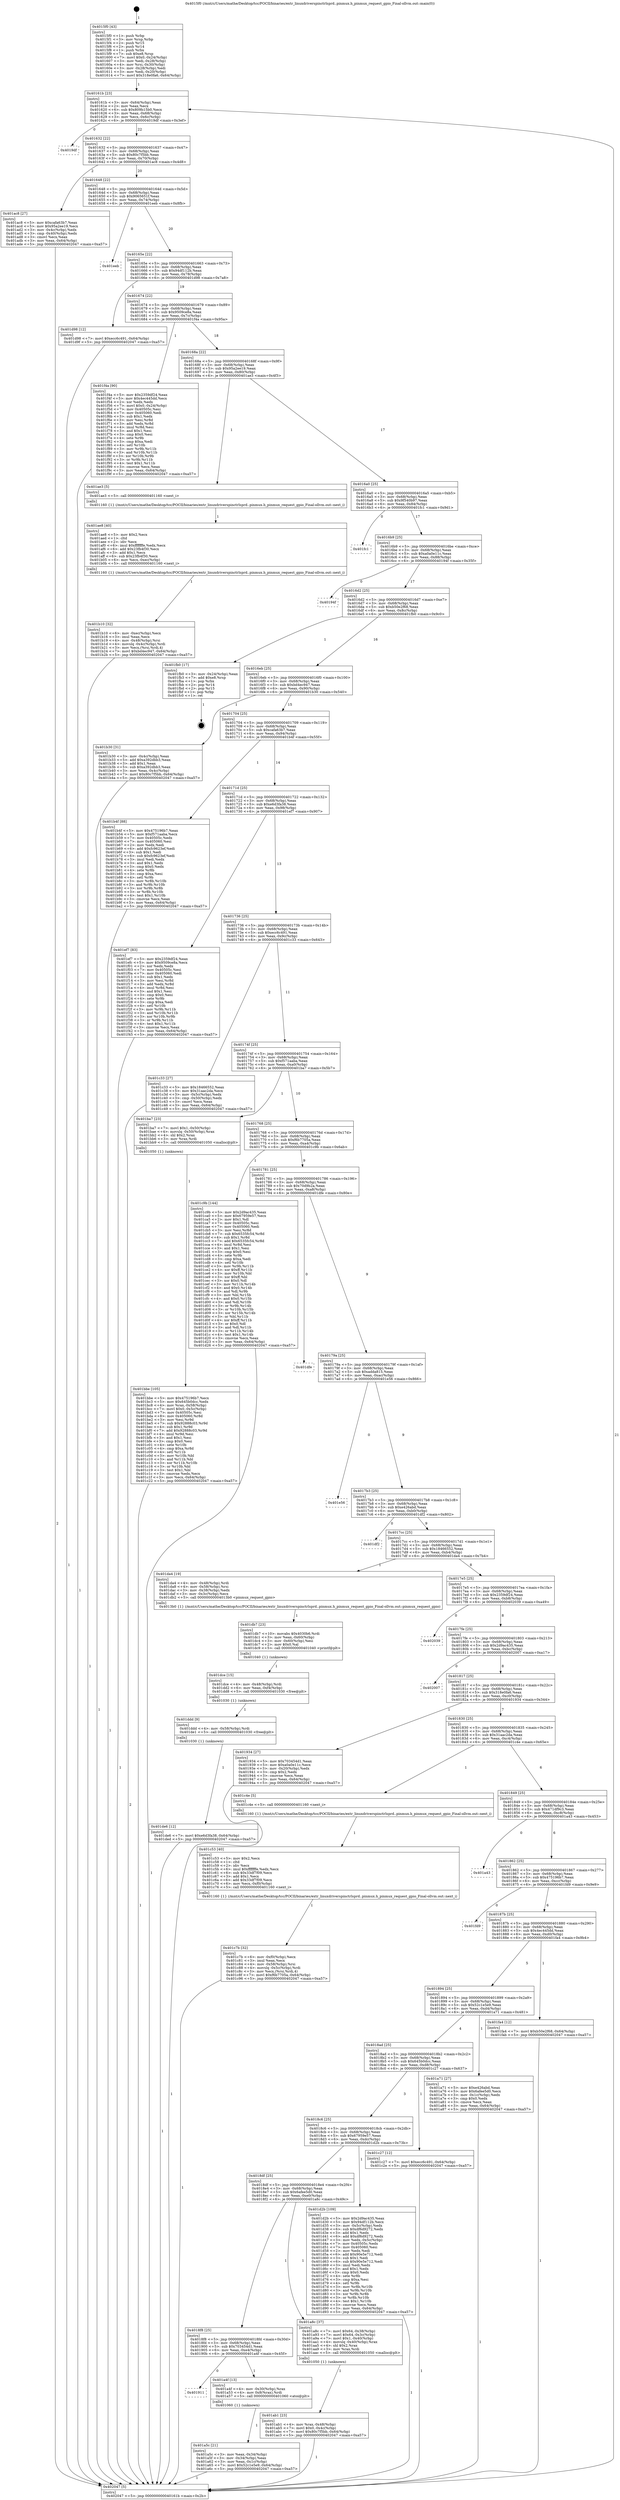 digraph "0x4015f0" {
  label = "0x4015f0 (/mnt/c/Users/mathe/Desktop/tcc/POCII/binaries/extr_linuxdriverspinctrlsprd..pinmux.h_pinmux_request_gpio_Final-ollvm.out::main(0))"
  labelloc = "t"
  node[shape=record]

  Entry [label="",width=0.3,height=0.3,shape=circle,fillcolor=black,style=filled]
  "0x40161b" [label="{
     0x40161b [23]\l
     | [instrs]\l
     &nbsp;&nbsp;0x40161b \<+3\>: mov -0x64(%rbp),%eax\l
     &nbsp;&nbsp;0x40161e \<+2\>: mov %eax,%ecx\l
     &nbsp;&nbsp;0x401620 \<+6\>: sub $0x809b15b0,%ecx\l
     &nbsp;&nbsp;0x401626 \<+3\>: mov %eax,-0x68(%rbp)\l
     &nbsp;&nbsp;0x401629 \<+3\>: mov %ecx,-0x6c(%rbp)\l
     &nbsp;&nbsp;0x40162c \<+6\>: je 00000000004019df \<main+0x3ef\>\l
  }"]
  "0x4019df" [label="{
     0x4019df\l
  }", style=dashed]
  "0x401632" [label="{
     0x401632 [22]\l
     | [instrs]\l
     &nbsp;&nbsp;0x401632 \<+5\>: jmp 0000000000401637 \<main+0x47\>\l
     &nbsp;&nbsp;0x401637 \<+3\>: mov -0x68(%rbp),%eax\l
     &nbsp;&nbsp;0x40163a \<+5\>: sub $0x80c7f5bb,%eax\l
     &nbsp;&nbsp;0x40163f \<+3\>: mov %eax,-0x70(%rbp)\l
     &nbsp;&nbsp;0x401642 \<+6\>: je 0000000000401ac8 \<main+0x4d8\>\l
  }"]
  Exit [label="",width=0.3,height=0.3,shape=circle,fillcolor=black,style=filled,peripheries=2]
  "0x401ac8" [label="{
     0x401ac8 [27]\l
     | [instrs]\l
     &nbsp;&nbsp;0x401ac8 \<+5\>: mov $0xcafa63b7,%eax\l
     &nbsp;&nbsp;0x401acd \<+5\>: mov $0x95a2ee19,%ecx\l
     &nbsp;&nbsp;0x401ad2 \<+3\>: mov -0x4c(%rbp),%edx\l
     &nbsp;&nbsp;0x401ad5 \<+3\>: cmp -0x40(%rbp),%edx\l
     &nbsp;&nbsp;0x401ad8 \<+3\>: cmovl %ecx,%eax\l
     &nbsp;&nbsp;0x401adb \<+3\>: mov %eax,-0x64(%rbp)\l
     &nbsp;&nbsp;0x401ade \<+5\>: jmp 0000000000402047 \<main+0xa57\>\l
  }"]
  "0x401648" [label="{
     0x401648 [22]\l
     | [instrs]\l
     &nbsp;&nbsp;0x401648 \<+5\>: jmp 000000000040164d \<main+0x5d\>\l
     &nbsp;&nbsp;0x40164d \<+3\>: mov -0x68(%rbp),%eax\l
     &nbsp;&nbsp;0x401650 \<+5\>: sub $0x9065651f,%eax\l
     &nbsp;&nbsp;0x401655 \<+3\>: mov %eax,-0x74(%rbp)\l
     &nbsp;&nbsp;0x401658 \<+6\>: je 0000000000401eeb \<main+0x8fb\>\l
  }"]
  "0x401de6" [label="{
     0x401de6 [12]\l
     | [instrs]\l
     &nbsp;&nbsp;0x401de6 \<+7\>: movl $0xe6d3fa38,-0x64(%rbp)\l
     &nbsp;&nbsp;0x401ded \<+5\>: jmp 0000000000402047 \<main+0xa57\>\l
  }"]
  "0x401eeb" [label="{
     0x401eeb\l
  }", style=dashed]
  "0x40165e" [label="{
     0x40165e [22]\l
     | [instrs]\l
     &nbsp;&nbsp;0x40165e \<+5\>: jmp 0000000000401663 \<main+0x73\>\l
     &nbsp;&nbsp;0x401663 \<+3\>: mov -0x68(%rbp),%eax\l
     &nbsp;&nbsp;0x401666 \<+5\>: sub $0x94df112b,%eax\l
     &nbsp;&nbsp;0x40166b \<+3\>: mov %eax,-0x78(%rbp)\l
     &nbsp;&nbsp;0x40166e \<+6\>: je 0000000000401d98 \<main+0x7a8\>\l
  }"]
  "0x401ddd" [label="{
     0x401ddd [9]\l
     | [instrs]\l
     &nbsp;&nbsp;0x401ddd \<+4\>: mov -0x58(%rbp),%rdi\l
     &nbsp;&nbsp;0x401de1 \<+5\>: call 0000000000401030 \<free@plt\>\l
     | [calls]\l
     &nbsp;&nbsp;0x401030 \{1\} (unknown)\l
  }"]
  "0x401d98" [label="{
     0x401d98 [12]\l
     | [instrs]\l
     &nbsp;&nbsp;0x401d98 \<+7\>: movl $0xecc6c491,-0x64(%rbp)\l
     &nbsp;&nbsp;0x401d9f \<+5\>: jmp 0000000000402047 \<main+0xa57\>\l
  }"]
  "0x401674" [label="{
     0x401674 [22]\l
     | [instrs]\l
     &nbsp;&nbsp;0x401674 \<+5\>: jmp 0000000000401679 \<main+0x89\>\l
     &nbsp;&nbsp;0x401679 \<+3\>: mov -0x68(%rbp),%eax\l
     &nbsp;&nbsp;0x40167c \<+5\>: sub $0x9509ce8a,%eax\l
     &nbsp;&nbsp;0x401681 \<+3\>: mov %eax,-0x7c(%rbp)\l
     &nbsp;&nbsp;0x401684 \<+6\>: je 0000000000401f4a \<main+0x95a\>\l
  }"]
  "0x401dce" [label="{
     0x401dce [15]\l
     | [instrs]\l
     &nbsp;&nbsp;0x401dce \<+4\>: mov -0x48(%rbp),%rdi\l
     &nbsp;&nbsp;0x401dd2 \<+6\>: mov %eax,-0xf4(%rbp)\l
     &nbsp;&nbsp;0x401dd8 \<+5\>: call 0000000000401030 \<free@plt\>\l
     | [calls]\l
     &nbsp;&nbsp;0x401030 \{1\} (unknown)\l
  }"]
  "0x401f4a" [label="{
     0x401f4a [90]\l
     | [instrs]\l
     &nbsp;&nbsp;0x401f4a \<+5\>: mov $0x2359df24,%eax\l
     &nbsp;&nbsp;0x401f4f \<+5\>: mov $0x4ec445dd,%ecx\l
     &nbsp;&nbsp;0x401f54 \<+2\>: xor %edx,%edx\l
     &nbsp;&nbsp;0x401f56 \<+7\>: movl $0x0,-0x24(%rbp)\l
     &nbsp;&nbsp;0x401f5d \<+7\>: mov 0x40505c,%esi\l
     &nbsp;&nbsp;0x401f64 \<+7\>: mov 0x405060,%edi\l
     &nbsp;&nbsp;0x401f6b \<+3\>: sub $0x1,%edx\l
     &nbsp;&nbsp;0x401f6e \<+3\>: mov %esi,%r8d\l
     &nbsp;&nbsp;0x401f71 \<+3\>: add %edx,%r8d\l
     &nbsp;&nbsp;0x401f74 \<+4\>: imul %r8d,%esi\l
     &nbsp;&nbsp;0x401f78 \<+3\>: and $0x1,%esi\l
     &nbsp;&nbsp;0x401f7b \<+3\>: cmp $0x0,%esi\l
     &nbsp;&nbsp;0x401f7e \<+4\>: sete %r9b\l
     &nbsp;&nbsp;0x401f82 \<+3\>: cmp $0xa,%edi\l
     &nbsp;&nbsp;0x401f85 \<+4\>: setl %r10b\l
     &nbsp;&nbsp;0x401f89 \<+3\>: mov %r9b,%r11b\l
     &nbsp;&nbsp;0x401f8c \<+3\>: and %r10b,%r11b\l
     &nbsp;&nbsp;0x401f8f \<+3\>: xor %r10b,%r9b\l
     &nbsp;&nbsp;0x401f92 \<+3\>: or %r9b,%r11b\l
     &nbsp;&nbsp;0x401f95 \<+4\>: test $0x1,%r11b\l
     &nbsp;&nbsp;0x401f99 \<+3\>: cmovne %ecx,%eax\l
     &nbsp;&nbsp;0x401f9c \<+3\>: mov %eax,-0x64(%rbp)\l
     &nbsp;&nbsp;0x401f9f \<+5\>: jmp 0000000000402047 \<main+0xa57\>\l
  }"]
  "0x40168a" [label="{
     0x40168a [22]\l
     | [instrs]\l
     &nbsp;&nbsp;0x40168a \<+5\>: jmp 000000000040168f \<main+0x9f\>\l
     &nbsp;&nbsp;0x40168f \<+3\>: mov -0x68(%rbp),%eax\l
     &nbsp;&nbsp;0x401692 \<+5\>: sub $0x95a2ee19,%eax\l
     &nbsp;&nbsp;0x401697 \<+3\>: mov %eax,-0x80(%rbp)\l
     &nbsp;&nbsp;0x40169a \<+6\>: je 0000000000401ae3 \<main+0x4f3\>\l
  }"]
  "0x401db7" [label="{
     0x401db7 [23]\l
     | [instrs]\l
     &nbsp;&nbsp;0x401db7 \<+10\>: movabs $0x4030b6,%rdi\l
     &nbsp;&nbsp;0x401dc1 \<+3\>: mov %eax,-0x60(%rbp)\l
     &nbsp;&nbsp;0x401dc4 \<+3\>: mov -0x60(%rbp),%esi\l
     &nbsp;&nbsp;0x401dc7 \<+2\>: mov $0x0,%al\l
     &nbsp;&nbsp;0x401dc9 \<+5\>: call 0000000000401040 \<printf@plt\>\l
     | [calls]\l
     &nbsp;&nbsp;0x401040 \{1\} (unknown)\l
  }"]
  "0x401ae3" [label="{
     0x401ae3 [5]\l
     | [instrs]\l
     &nbsp;&nbsp;0x401ae3 \<+5\>: call 0000000000401160 \<next_i\>\l
     | [calls]\l
     &nbsp;&nbsp;0x401160 \{1\} (/mnt/c/Users/mathe/Desktop/tcc/POCII/binaries/extr_linuxdriverspinctrlsprd..pinmux.h_pinmux_request_gpio_Final-ollvm.out::next_i)\l
  }"]
  "0x4016a0" [label="{
     0x4016a0 [25]\l
     | [instrs]\l
     &nbsp;&nbsp;0x4016a0 \<+5\>: jmp 00000000004016a5 \<main+0xb5\>\l
     &nbsp;&nbsp;0x4016a5 \<+3\>: mov -0x68(%rbp),%eax\l
     &nbsp;&nbsp;0x4016a8 \<+5\>: sub $0x9f540b97,%eax\l
     &nbsp;&nbsp;0x4016ad \<+6\>: mov %eax,-0x84(%rbp)\l
     &nbsp;&nbsp;0x4016b3 \<+6\>: je 0000000000401fc1 \<main+0x9d1\>\l
  }"]
  "0x401c7b" [label="{
     0x401c7b [32]\l
     | [instrs]\l
     &nbsp;&nbsp;0x401c7b \<+6\>: mov -0xf0(%rbp),%ecx\l
     &nbsp;&nbsp;0x401c81 \<+3\>: imul %eax,%ecx\l
     &nbsp;&nbsp;0x401c84 \<+4\>: mov -0x58(%rbp),%rsi\l
     &nbsp;&nbsp;0x401c88 \<+4\>: movslq -0x5c(%rbp),%rdi\l
     &nbsp;&nbsp;0x401c8c \<+3\>: mov %ecx,(%rsi,%rdi,4)\l
     &nbsp;&nbsp;0x401c8f \<+7\>: movl $0xf6b7705a,-0x64(%rbp)\l
     &nbsp;&nbsp;0x401c96 \<+5\>: jmp 0000000000402047 \<main+0xa57\>\l
  }"]
  "0x401fc1" [label="{
     0x401fc1\l
  }", style=dashed]
  "0x4016b9" [label="{
     0x4016b9 [25]\l
     | [instrs]\l
     &nbsp;&nbsp;0x4016b9 \<+5\>: jmp 00000000004016be \<main+0xce\>\l
     &nbsp;&nbsp;0x4016be \<+3\>: mov -0x68(%rbp),%eax\l
     &nbsp;&nbsp;0x4016c1 \<+5\>: sub $0xa0a0e11c,%eax\l
     &nbsp;&nbsp;0x4016c6 \<+6\>: mov %eax,-0x88(%rbp)\l
     &nbsp;&nbsp;0x4016cc \<+6\>: je 000000000040194f \<main+0x35f\>\l
  }"]
  "0x401c53" [label="{
     0x401c53 [40]\l
     | [instrs]\l
     &nbsp;&nbsp;0x401c53 \<+5\>: mov $0x2,%ecx\l
     &nbsp;&nbsp;0x401c58 \<+1\>: cltd\l
     &nbsp;&nbsp;0x401c59 \<+2\>: idiv %ecx\l
     &nbsp;&nbsp;0x401c5b \<+6\>: imul $0xfffffffe,%edx,%ecx\l
     &nbsp;&nbsp;0x401c61 \<+6\>: sub $0x33df7f09,%ecx\l
     &nbsp;&nbsp;0x401c67 \<+3\>: add $0x1,%ecx\l
     &nbsp;&nbsp;0x401c6a \<+6\>: add $0x33df7f09,%ecx\l
     &nbsp;&nbsp;0x401c70 \<+6\>: mov %ecx,-0xf0(%rbp)\l
     &nbsp;&nbsp;0x401c76 \<+5\>: call 0000000000401160 \<next_i\>\l
     | [calls]\l
     &nbsp;&nbsp;0x401160 \{1\} (/mnt/c/Users/mathe/Desktop/tcc/POCII/binaries/extr_linuxdriverspinctrlsprd..pinmux.h_pinmux_request_gpio_Final-ollvm.out::next_i)\l
  }"]
  "0x40194f" [label="{
     0x40194f\l
  }", style=dashed]
  "0x4016d2" [label="{
     0x4016d2 [25]\l
     | [instrs]\l
     &nbsp;&nbsp;0x4016d2 \<+5\>: jmp 00000000004016d7 \<main+0xe7\>\l
     &nbsp;&nbsp;0x4016d7 \<+3\>: mov -0x68(%rbp),%eax\l
     &nbsp;&nbsp;0x4016da \<+5\>: sub $0xb50e2f68,%eax\l
     &nbsp;&nbsp;0x4016df \<+6\>: mov %eax,-0x8c(%rbp)\l
     &nbsp;&nbsp;0x4016e5 \<+6\>: je 0000000000401fb0 \<main+0x9c0\>\l
  }"]
  "0x401bbe" [label="{
     0x401bbe [105]\l
     | [instrs]\l
     &nbsp;&nbsp;0x401bbe \<+5\>: mov $0x475196b7,%ecx\l
     &nbsp;&nbsp;0x401bc3 \<+5\>: mov $0x645b0dcc,%edx\l
     &nbsp;&nbsp;0x401bc8 \<+4\>: mov %rax,-0x58(%rbp)\l
     &nbsp;&nbsp;0x401bcc \<+7\>: movl $0x0,-0x5c(%rbp)\l
     &nbsp;&nbsp;0x401bd3 \<+7\>: mov 0x40505c,%esi\l
     &nbsp;&nbsp;0x401bda \<+8\>: mov 0x405060,%r8d\l
     &nbsp;&nbsp;0x401be2 \<+3\>: mov %esi,%r9d\l
     &nbsp;&nbsp;0x401be5 \<+7\>: sub $0x92888c03,%r9d\l
     &nbsp;&nbsp;0x401bec \<+4\>: sub $0x1,%r9d\l
     &nbsp;&nbsp;0x401bf0 \<+7\>: add $0x92888c03,%r9d\l
     &nbsp;&nbsp;0x401bf7 \<+4\>: imul %r9d,%esi\l
     &nbsp;&nbsp;0x401bfb \<+3\>: and $0x1,%esi\l
     &nbsp;&nbsp;0x401bfe \<+3\>: cmp $0x0,%esi\l
     &nbsp;&nbsp;0x401c01 \<+4\>: sete %r10b\l
     &nbsp;&nbsp;0x401c05 \<+4\>: cmp $0xa,%r8d\l
     &nbsp;&nbsp;0x401c09 \<+4\>: setl %r11b\l
     &nbsp;&nbsp;0x401c0d \<+3\>: mov %r10b,%bl\l
     &nbsp;&nbsp;0x401c10 \<+3\>: and %r11b,%bl\l
     &nbsp;&nbsp;0x401c13 \<+3\>: xor %r11b,%r10b\l
     &nbsp;&nbsp;0x401c16 \<+3\>: or %r10b,%bl\l
     &nbsp;&nbsp;0x401c19 \<+3\>: test $0x1,%bl\l
     &nbsp;&nbsp;0x401c1c \<+3\>: cmovne %edx,%ecx\l
     &nbsp;&nbsp;0x401c1f \<+3\>: mov %ecx,-0x64(%rbp)\l
     &nbsp;&nbsp;0x401c22 \<+5\>: jmp 0000000000402047 \<main+0xa57\>\l
  }"]
  "0x401fb0" [label="{
     0x401fb0 [17]\l
     | [instrs]\l
     &nbsp;&nbsp;0x401fb0 \<+3\>: mov -0x24(%rbp),%eax\l
     &nbsp;&nbsp;0x401fb3 \<+7\>: add $0xe8,%rsp\l
     &nbsp;&nbsp;0x401fba \<+1\>: pop %rbx\l
     &nbsp;&nbsp;0x401fbb \<+2\>: pop %r14\l
     &nbsp;&nbsp;0x401fbd \<+2\>: pop %r15\l
     &nbsp;&nbsp;0x401fbf \<+1\>: pop %rbp\l
     &nbsp;&nbsp;0x401fc0 \<+1\>: ret\l
  }"]
  "0x4016eb" [label="{
     0x4016eb [25]\l
     | [instrs]\l
     &nbsp;&nbsp;0x4016eb \<+5\>: jmp 00000000004016f0 \<main+0x100\>\l
     &nbsp;&nbsp;0x4016f0 \<+3\>: mov -0x68(%rbp),%eax\l
     &nbsp;&nbsp;0x4016f3 \<+5\>: sub $0xbd4ec947,%eax\l
     &nbsp;&nbsp;0x4016f8 \<+6\>: mov %eax,-0x90(%rbp)\l
     &nbsp;&nbsp;0x4016fe \<+6\>: je 0000000000401b30 \<main+0x540\>\l
  }"]
  "0x401b10" [label="{
     0x401b10 [32]\l
     | [instrs]\l
     &nbsp;&nbsp;0x401b10 \<+6\>: mov -0xec(%rbp),%ecx\l
     &nbsp;&nbsp;0x401b16 \<+3\>: imul %eax,%ecx\l
     &nbsp;&nbsp;0x401b19 \<+4\>: mov -0x48(%rbp),%rsi\l
     &nbsp;&nbsp;0x401b1d \<+4\>: movslq -0x4c(%rbp),%rdi\l
     &nbsp;&nbsp;0x401b21 \<+3\>: mov %ecx,(%rsi,%rdi,4)\l
     &nbsp;&nbsp;0x401b24 \<+7\>: movl $0xbd4ec947,-0x64(%rbp)\l
     &nbsp;&nbsp;0x401b2b \<+5\>: jmp 0000000000402047 \<main+0xa57\>\l
  }"]
  "0x401b30" [label="{
     0x401b30 [31]\l
     | [instrs]\l
     &nbsp;&nbsp;0x401b30 \<+3\>: mov -0x4c(%rbp),%eax\l
     &nbsp;&nbsp;0x401b33 \<+5\>: add $0xa392dbb3,%eax\l
     &nbsp;&nbsp;0x401b38 \<+3\>: add $0x1,%eax\l
     &nbsp;&nbsp;0x401b3b \<+5\>: sub $0xa392dbb3,%eax\l
     &nbsp;&nbsp;0x401b40 \<+3\>: mov %eax,-0x4c(%rbp)\l
     &nbsp;&nbsp;0x401b43 \<+7\>: movl $0x80c7f5bb,-0x64(%rbp)\l
     &nbsp;&nbsp;0x401b4a \<+5\>: jmp 0000000000402047 \<main+0xa57\>\l
  }"]
  "0x401704" [label="{
     0x401704 [25]\l
     | [instrs]\l
     &nbsp;&nbsp;0x401704 \<+5\>: jmp 0000000000401709 \<main+0x119\>\l
     &nbsp;&nbsp;0x401709 \<+3\>: mov -0x68(%rbp),%eax\l
     &nbsp;&nbsp;0x40170c \<+5\>: sub $0xcafa63b7,%eax\l
     &nbsp;&nbsp;0x401711 \<+6\>: mov %eax,-0x94(%rbp)\l
     &nbsp;&nbsp;0x401717 \<+6\>: je 0000000000401b4f \<main+0x55f\>\l
  }"]
  "0x401ae8" [label="{
     0x401ae8 [40]\l
     | [instrs]\l
     &nbsp;&nbsp;0x401ae8 \<+5\>: mov $0x2,%ecx\l
     &nbsp;&nbsp;0x401aed \<+1\>: cltd\l
     &nbsp;&nbsp;0x401aee \<+2\>: idiv %ecx\l
     &nbsp;&nbsp;0x401af0 \<+6\>: imul $0xfffffffe,%edx,%ecx\l
     &nbsp;&nbsp;0x401af6 \<+6\>: add $0x23fb4f30,%ecx\l
     &nbsp;&nbsp;0x401afc \<+3\>: add $0x1,%ecx\l
     &nbsp;&nbsp;0x401aff \<+6\>: sub $0x23fb4f30,%ecx\l
     &nbsp;&nbsp;0x401b05 \<+6\>: mov %ecx,-0xec(%rbp)\l
     &nbsp;&nbsp;0x401b0b \<+5\>: call 0000000000401160 \<next_i\>\l
     | [calls]\l
     &nbsp;&nbsp;0x401160 \{1\} (/mnt/c/Users/mathe/Desktop/tcc/POCII/binaries/extr_linuxdriverspinctrlsprd..pinmux.h_pinmux_request_gpio_Final-ollvm.out::next_i)\l
  }"]
  "0x401b4f" [label="{
     0x401b4f [88]\l
     | [instrs]\l
     &nbsp;&nbsp;0x401b4f \<+5\>: mov $0x475196b7,%eax\l
     &nbsp;&nbsp;0x401b54 \<+5\>: mov $0xf571aaba,%ecx\l
     &nbsp;&nbsp;0x401b59 \<+7\>: mov 0x40505c,%edx\l
     &nbsp;&nbsp;0x401b60 \<+7\>: mov 0x405060,%esi\l
     &nbsp;&nbsp;0x401b67 \<+2\>: mov %edx,%edi\l
     &nbsp;&nbsp;0x401b69 \<+6\>: add $0xfc9623ef,%edi\l
     &nbsp;&nbsp;0x401b6f \<+3\>: sub $0x1,%edi\l
     &nbsp;&nbsp;0x401b72 \<+6\>: sub $0xfc9623ef,%edi\l
     &nbsp;&nbsp;0x401b78 \<+3\>: imul %edi,%edx\l
     &nbsp;&nbsp;0x401b7b \<+3\>: and $0x1,%edx\l
     &nbsp;&nbsp;0x401b7e \<+3\>: cmp $0x0,%edx\l
     &nbsp;&nbsp;0x401b81 \<+4\>: sete %r8b\l
     &nbsp;&nbsp;0x401b85 \<+3\>: cmp $0xa,%esi\l
     &nbsp;&nbsp;0x401b88 \<+4\>: setl %r9b\l
     &nbsp;&nbsp;0x401b8c \<+3\>: mov %r8b,%r10b\l
     &nbsp;&nbsp;0x401b8f \<+3\>: and %r9b,%r10b\l
     &nbsp;&nbsp;0x401b92 \<+3\>: xor %r9b,%r8b\l
     &nbsp;&nbsp;0x401b95 \<+3\>: or %r8b,%r10b\l
     &nbsp;&nbsp;0x401b98 \<+4\>: test $0x1,%r10b\l
     &nbsp;&nbsp;0x401b9c \<+3\>: cmovne %ecx,%eax\l
     &nbsp;&nbsp;0x401b9f \<+3\>: mov %eax,-0x64(%rbp)\l
     &nbsp;&nbsp;0x401ba2 \<+5\>: jmp 0000000000402047 \<main+0xa57\>\l
  }"]
  "0x40171d" [label="{
     0x40171d [25]\l
     | [instrs]\l
     &nbsp;&nbsp;0x40171d \<+5\>: jmp 0000000000401722 \<main+0x132\>\l
     &nbsp;&nbsp;0x401722 \<+3\>: mov -0x68(%rbp),%eax\l
     &nbsp;&nbsp;0x401725 \<+5\>: sub $0xe6d3fa38,%eax\l
     &nbsp;&nbsp;0x40172a \<+6\>: mov %eax,-0x98(%rbp)\l
     &nbsp;&nbsp;0x401730 \<+6\>: je 0000000000401ef7 \<main+0x907\>\l
  }"]
  "0x401ab1" [label="{
     0x401ab1 [23]\l
     | [instrs]\l
     &nbsp;&nbsp;0x401ab1 \<+4\>: mov %rax,-0x48(%rbp)\l
     &nbsp;&nbsp;0x401ab5 \<+7\>: movl $0x0,-0x4c(%rbp)\l
     &nbsp;&nbsp;0x401abc \<+7\>: movl $0x80c7f5bb,-0x64(%rbp)\l
     &nbsp;&nbsp;0x401ac3 \<+5\>: jmp 0000000000402047 \<main+0xa57\>\l
  }"]
  "0x401ef7" [label="{
     0x401ef7 [83]\l
     | [instrs]\l
     &nbsp;&nbsp;0x401ef7 \<+5\>: mov $0x2359df24,%eax\l
     &nbsp;&nbsp;0x401efc \<+5\>: mov $0x9509ce8a,%ecx\l
     &nbsp;&nbsp;0x401f01 \<+2\>: xor %edx,%edx\l
     &nbsp;&nbsp;0x401f03 \<+7\>: mov 0x40505c,%esi\l
     &nbsp;&nbsp;0x401f0a \<+7\>: mov 0x405060,%edi\l
     &nbsp;&nbsp;0x401f11 \<+3\>: sub $0x1,%edx\l
     &nbsp;&nbsp;0x401f14 \<+3\>: mov %esi,%r8d\l
     &nbsp;&nbsp;0x401f17 \<+3\>: add %edx,%r8d\l
     &nbsp;&nbsp;0x401f1a \<+4\>: imul %r8d,%esi\l
     &nbsp;&nbsp;0x401f1e \<+3\>: and $0x1,%esi\l
     &nbsp;&nbsp;0x401f21 \<+3\>: cmp $0x0,%esi\l
     &nbsp;&nbsp;0x401f24 \<+4\>: sete %r9b\l
     &nbsp;&nbsp;0x401f28 \<+3\>: cmp $0xa,%edi\l
     &nbsp;&nbsp;0x401f2b \<+4\>: setl %r10b\l
     &nbsp;&nbsp;0x401f2f \<+3\>: mov %r9b,%r11b\l
     &nbsp;&nbsp;0x401f32 \<+3\>: and %r10b,%r11b\l
     &nbsp;&nbsp;0x401f35 \<+3\>: xor %r10b,%r9b\l
     &nbsp;&nbsp;0x401f38 \<+3\>: or %r9b,%r11b\l
     &nbsp;&nbsp;0x401f3b \<+4\>: test $0x1,%r11b\l
     &nbsp;&nbsp;0x401f3f \<+3\>: cmovne %ecx,%eax\l
     &nbsp;&nbsp;0x401f42 \<+3\>: mov %eax,-0x64(%rbp)\l
     &nbsp;&nbsp;0x401f45 \<+5\>: jmp 0000000000402047 \<main+0xa57\>\l
  }"]
  "0x401736" [label="{
     0x401736 [25]\l
     | [instrs]\l
     &nbsp;&nbsp;0x401736 \<+5\>: jmp 000000000040173b \<main+0x14b\>\l
     &nbsp;&nbsp;0x40173b \<+3\>: mov -0x68(%rbp),%eax\l
     &nbsp;&nbsp;0x40173e \<+5\>: sub $0xecc6c491,%eax\l
     &nbsp;&nbsp;0x401743 \<+6\>: mov %eax,-0x9c(%rbp)\l
     &nbsp;&nbsp;0x401749 \<+6\>: je 0000000000401c33 \<main+0x643\>\l
  }"]
  "0x401a5c" [label="{
     0x401a5c [21]\l
     | [instrs]\l
     &nbsp;&nbsp;0x401a5c \<+3\>: mov %eax,-0x34(%rbp)\l
     &nbsp;&nbsp;0x401a5f \<+3\>: mov -0x34(%rbp),%eax\l
     &nbsp;&nbsp;0x401a62 \<+3\>: mov %eax,-0x1c(%rbp)\l
     &nbsp;&nbsp;0x401a65 \<+7\>: movl $0x52c1e5e9,-0x64(%rbp)\l
     &nbsp;&nbsp;0x401a6c \<+5\>: jmp 0000000000402047 \<main+0xa57\>\l
  }"]
  "0x401c33" [label="{
     0x401c33 [27]\l
     | [instrs]\l
     &nbsp;&nbsp;0x401c33 \<+5\>: mov $0x18466552,%eax\l
     &nbsp;&nbsp;0x401c38 \<+5\>: mov $0x31aac2da,%ecx\l
     &nbsp;&nbsp;0x401c3d \<+3\>: mov -0x5c(%rbp),%edx\l
     &nbsp;&nbsp;0x401c40 \<+3\>: cmp -0x50(%rbp),%edx\l
     &nbsp;&nbsp;0x401c43 \<+3\>: cmovl %ecx,%eax\l
     &nbsp;&nbsp;0x401c46 \<+3\>: mov %eax,-0x64(%rbp)\l
     &nbsp;&nbsp;0x401c49 \<+5\>: jmp 0000000000402047 \<main+0xa57\>\l
  }"]
  "0x40174f" [label="{
     0x40174f [25]\l
     | [instrs]\l
     &nbsp;&nbsp;0x40174f \<+5\>: jmp 0000000000401754 \<main+0x164\>\l
     &nbsp;&nbsp;0x401754 \<+3\>: mov -0x68(%rbp),%eax\l
     &nbsp;&nbsp;0x401757 \<+5\>: sub $0xf571aaba,%eax\l
     &nbsp;&nbsp;0x40175c \<+6\>: mov %eax,-0xa0(%rbp)\l
     &nbsp;&nbsp;0x401762 \<+6\>: je 0000000000401ba7 \<main+0x5b7\>\l
  }"]
  "0x401911" [label="{
     0x401911\l
  }", style=dashed]
  "0x401ba7" [label="{
     0x401ba7 [23]\l
     | [instrs]\l
     &nbsp;&nbsp;0x401ba7 \<+7\>: movl $0x1,-0x50(%rbp)\l
     &nbsp;&nbsp;0x401bae \<+4\>: movslq -0x50(%rbp),%rax\l
     &nbsp;&nbsp;0x401bb2 \<+4\>: shl $0x2,%rax\l
     &nbsp;&nbsp;0x401bb6 \<+3\>: mov %rax,%rdi\l
     &nbsp;&nbsp;0x401bb9 \<+5\>: call 0000000000401050 \<malloc@plt\>\l
     | [calls]\l
     &nbsp;&nbsp;0x401050 \{1\} (unknown)\l
  }"]
  "0x401768" [label="{
     0x401768 [25]\l
     | [instrs]\l
     &nbsp;&nbsp;0x401768 \<+5\>: jmp 000000000040176d \<main+0x17d\>\l
     &nbsp;&nbsp;0x40176d \<+3\>: mov -0x68(%rbp),%eax\l
     &nbsp;&nbsp;0x401770 \<+5\>: sub $0xf6b7705a,%eax\l
     &nbsp;&nbsp;0x401775 \<+6\>: mov %eax,-0xa4(%rbp)\l
     &nbsp;&nbsp;0x40177b \<+6\>: je 0000000000401c9b \<main+0x6ab\>\l
  }"]
  "0x401a4f" [label="{
     0x401a4f [13]\l
     | [instrs]\l
     &nbsp;&nbsp;0x401a4f \<+4\>: mov -0x30(%rbp),%rax\l
     &nbsp;&nbsp;0x401a53 \<+4\>: mov 0x8(%rax),%rdi\l
     &nbsp;&nbsp;0x401a57 \<+5\>: call 0000000000401060 \<atoi@plt\>\l
     | [calls]\l
     &nbsp;&nbsp;0x401060 \{1\} (unknown)\l
  }"]
  "0x401c9b" [label="{
     0x401c9b [144]\l
     | [instrs]\l
     &nbsp;&nbsp;0x401c9b \<+5\>: mov $0x2d9ac435,%eax\l
     &nbsp;&nbsp;0x401ca0 \<+5\>: mov $0x67959e57,%ecx\l
     &nbsp;&nbsp;0x401ca5 \<+2\>: mov $0x1,%dl\l
     &nbsp;&nbsp;0x401ca7 \<+7\>: mov 0x40505c,%esi\l
     &nbsp;&nbsp;0x401cae \<+7\>: mov 0x405060,%edi\l
     &nbsp;&nbsp;0x401cb5 \<+3\>: mov %esi,%r8d\l
     &nbsp;&nbsp;0x401cb8 \<+7\>: sub $0x6535fc54,%r8d\l
     &nbsp;&nbsp;0x401cbf \<+4\>: sub $0x1,%r8d\l
     &nbsp;&nbsp;0x401cc3 \<+7\>: add $0x6535fc54,%r8d\l
     &nbsp;&nbsp;0x401cca \<+4\>: imul %r8d,%esi\l
     &nbsp;&nbsp;0x401cce \<+3\>: and $0x1,%esi\l
     &nbsp;&nbsp;0x401cd1 \<+3\>: cmp $0x0,%esi\l
     &nbsp;&nbsp;0x401cd4 \<+4\>: sete %r9b\l
     &nbsp;&nbsp;0x401cd8 \<+3\>: cmp $0xa,%edi\l
     &nbsp;&nbsp;0x401cdb \<+4\>: setl %r10b\l
     &nbsp;&nbsp;0x401cdf \<+3\>: mov %r9b,%r11b\l
     &nbsp;&nbsp;0x401ce2 \<+4\>: xor $0xff,%r11b\l
     &nbsp;&nbsp;0x401ce6 \<+3\>: mov %r10b,%bl\l
     &nbsp;&nbsp;0x401ce9 \<+3\>: xor $0xff,%bl\l
     &nbsp;&nbsp;0x401cec \<+3\>: xor $0x0,%dl\l
     &nbsp;&nbsp;0x401cef \<+3\>: mov %r11b,%r14b\l
     &nbsp;&nbsp;0x401cf2 \<+4\>: and $0x0,%r14b\l
     &nbsp;&nbsp;0x401cf6 \<+3\>: and %dl,%r9b\l
     &nbsp;&nbsp;0x401cf9 \<+3\>: mov %bl,%r15b\l
     &nbsp;&nbsp;0x401cfc \<+4\>: and $0x0,%r15b\l
     &nbsp;&nbsp;0x401d00 \<+3\>: and %dl,%r10b\l
     &nbsp;&nbsp;0x401d03 \<+3\>: or %r9b,%r14b\l
     &nbsp;&nbsp;0x401d06 \<+3\>: or %r10b,%r15b\l
     &nbsp;&nbsp;0x401d09 \<+3\>: xor %r15b,%r14b\l
     &nbsp;&nbsp;0x401d0c \<+3\>: or %bl,%r11b\l
     &nbsp;&nbsp;0x401d0f \<+4\>: xor $0xff,%r11b\l
     &nbsp;&nbsp;0x401d13 \<+3\>: or $0x0,%dl\l
     &nbsp;&nbsp;0x401d16 \<+3\>: and %dl,%r11b\l
     &nbsp;&nbsp;0x401d19 \<+3\>: or %r11b,%r14b\l
     &nbsp;&nbsp;0x401d1c \<+4\>: test $0x1,%r14b\l
     &nbsp;&nbsp;0x401d20 \<+3\>: cmovne %ecx,%eax\l
     &nbsp;&nbsp;0x401d23 \<+3\>: mov %eax,-0x64(%rbp)\l
     &nbsp;&nbsp;0x401d26 \<+5\>: jmp 0000000000402047 \<main+0xa57\>\l
  }"]
  "0x401781" [label="{
     0x401781 [25]\l
     | [instrs]\l
     &nbsp;&nbsp;0x401781 \<+5\>: jmp 0000000000401786 \<main+0x196\>\l
     &nbsp;&nbsp;0x401786 \<+3\>: mov -0x68(%rbp),%eax\l
     &nbsp;&nbsp;0x401789 \<+5\>: sub $0x70d9b2a,%eax\l
     &nbsp;&nbsp;0x40178e \<+6\>: mov %eax,-0xa8(%rbp)\l
     &nbsp;&nbsp;0x401794 \<+6\>: je 0000000000401dfe \<main+0x80e\>\l
  }"]
  "0x4018f8" [label="{
     0x4018f8 [25]\l
     | [instrs]\l
     &nbsp;&nbsp;0x4018f8 \<+5\>: jmp 00000000004018fd \<main+0x30d\>\l
     &nbsp;&nbsp;0x4018fd \<+3\>: mov -0x68(%rbp),%eax\l
     &nbsp;&nbsp;0x401900 \<+5\>: sub $0x703454d1,%eax\l
     &nbsp;&nbsp;0x401905 \<+6\>: mov %eax,-0xe4(%rbp)\l
     &nbsp;&nbsp;0x40190b \<+6\>: je 0000000000401a4f \<main+0x45f\>\l
  }"]
  "0x401dfe" [label="{
     0x401dfe\l
  }", style=dashed]
  "0x40179a" [label="{
     0x40179a [25]\l
     | [instrs]\l
     &nbsp;&nbsp;0x40179a \<+5\>: jmp 000000000040179f \<main+0x1af\>\l
     &nbsp;&nbsp;0x40179f \<+3\>: mov -0x68(%rbp),%eax\l
     &nbsp;&nbsp;0x4017a2 \<+5\>: sub $0xadda815,%eax\l
     &nbsp;&nbsp;0x4017a7 \<+6\>: mov %eax,-0xac(%rbp)\l
     &nbsp;&nbsp;0x4017ad \<+6\>: je 0000000000401e56 \<main+0x866\>\l
  }"]
  "0x401a8c" [label="{
     0x401a8c [37]\l
     | [instrs]\l
     &nbsp;&nbsp;0x401a8c \<+7\>: movl $0x64,-0x38(%rbp)\l
     &nbsp;&nbsp;0x401a93 \<+7\>: movl $0x64,-0x3c(%rbp)\l
     &nbsp;&nbsp;0x401a9a \<+7\>: movl $0x1,-0x40(%rbp)\l
     &nbsp;&nbsp;0x401aa1 \<+4\>: movslq -0x40(%rbp),%rax\l
     &nbsp;&nbsp;0x401aa5 \<+4\>: shl $0x2,%rax\l
     &nbsp;&nbsp;0x401aa9 \<+3\>: mov %rax,%rdi\l
     &nbsp;&nbsp;0x401aac \<+5\>: call 0000000000401050 \<malloc@plt\>\l
     | [calls]\l
     &nbsp;&nbsp;0x401050 \{1\} (unknown)\l
  }"]
  "0x401e56" [label="{
     0x401e56\l
  }", style=dashed]
  "0x4017b3" [label="{
     0x4017b3 [25]\l
     | [instrs]\l
     &nbsp;&nbsp;0x4017b3 \<+5\>: jmp 00000000004017b8 \<main+0x1c8\>\l
     &nbsp;&nbsp;0x4017b8 \<+3\>: mov -0x68(%rbp),%eax\l
     &nbsp;&nbsp;0x4017bb \<+5\>: sub $0xe426abd,%eax\l
     &nbsp;&nbsp;0x4017c0 \<+6\>: mov %eax,-0xb0(%rbp)\l
     &nbsp;&nbsp;0x4017c6 \<+6\>: je 0000000000401df2 \<main+0x802\>\l
  }"]
  "0x4018df" [label="{
     0x4018df [25]\l
     | [instrs]\l
     &nbsp;&nbsp;0x4018df \<+5\>: jmp 00000000004018e4 \<main+0x2f4\>\l
     &nbsp;&nbsp;0x4018e4 \<+3\>: mov -0x68(%rbp),%eax\l
     &nbsp;&nbsp;0x4018e7 \<+5\>: sub $0x6afee5d0,%eax\l
     &nbsp;&nbsp;0x4018ec \<+6\>: mov %eax,-0xe0(%rbp)\l
     &nbsp;&nbsp;0x4018f2 \<+6\>: je 0000000000401a8c \<main+0x49c\>\l
  }"]
  "0x401df2" [label="{
     0x401df2\l
  }", style=dashed]
  "0x4017cc" [label="{
     0x4017cc [25]\l
     | [instrs]\l
     &nbsp;&nbsp;0x4017cc \<+5\>: jmp 00000000004017d1 \<main+0x1e1\>\l
     &nbsp;&nbsp;0x4017d1 \<+3\>: mov -0x68(%rbp),%eax\l
     &nbsp;&nbsp;0x4017d4 \<+5\>: sub $0x18466552,%eax\l
     &nbsp;&nbsp;0x4017d9 \<+6\>: mov %eax,-0xb4(%rbp)\l
     &nbsp;&nbsp;0x4017df \<+6\>: je 0000000000401da4 \<main+0x7b4\>\l
  }"]
  "0x401d2b" [label="{
     0x401d2b [109]\l
     | [instrs]\l
     &nbsp;&nbsp;0x401d2b \<+5\>: mov $0x2d9ac435,%eax\l
     &nbsp;&nbsp;0x401d30 \<+5\>: mov $0x94df112b,%ecx\l
     &nbsp;&nbsp;0x401d35 \<+3\>: mov -0x5c(%rbp),%edx\l
     &nbsp;&nbsp;0x401d38 \<+6\>: sub $0xdf6d9272,%edx\l
     &nbsp;&nbsp;0x401d3e \<+3\>: add $0x1,%edx\l
     &nbsp;&nbsp;0x401d41 \<+6\>: add $0xdf6d9272,%edx\l
     &nbsp;&nbsp;0x401d47 \<+3\>: mov %edx,-0x5c(%rbp)\l
     &nbsp;&nbsp;0x401d4a \<+7\>: mov 0x40505c,%edx\l
     &nbsp;&nbsp;0x401d51 \<+7\>: mov 0x405060,%esi\l
     &nbsp;&nbsp;0x401d58 \<+2\>: mov %edx,%edi\l
     &nbsp;&nbsp;0x401d5a \<+6\>: add $0x90e5e712,%edi\l
     &nbsp;&nbsp;0x401d60 \<+3\>: sub $0x1,%edi\l
     &nbsp;&nbsp;0x401d63 \<+6\>: sub $0x90e5e712,%edi\l
     &nbsp;&nbsp;0x401d69 \<+3\>: imul %edi,%edx\l
     &nbsp;&nbsp;0x401d6c \<+3\>: and $0x1,%edx\l
     &nbsp;&nbsp;0x401d6f \<+3\>: cmp $0x0,%edx\l
     &nbsp;&nbsp;0x401d72 \<+4\>: sete %r8b\l
     &nbsp;&nbsp;0x401d76 \<+3\>: cmp $0xa,%esi\l
     &nbsp;&nbsp;0x401d79 \<+4\>: setl %r9b\l
     &nbsp;&nbsp;0x401d7d \<+3\>: mov %r8b,%r10b\l
     &nbsp;&nbsp;0x401d80 \<+3\>: and %r9b,%r10b\l
     &nbsp;&nbsp;0x401d83 \<+3\>: xor %r9b,%r8b\l
     &nbsp;&nbsp;0x401d86 \<+3\>: or %r8b,%r10b\l
     &nbsp;&nbsp;0x401d89 \<+4\>: test $0x1,%r10b\l
     &nbsp;&nbsp;0x401d8d \<+3\>: cmovne %ecx,%eax\l
     &nbsp;&nbsp;0x401d90 \<+3\>: mov %eax,-0x64(%rbp)\l
     &nbsp;&nbsp;0x401d93 \<+5\>: jmp 0000000000402047 \<main+0xa57\>\l
  }"]
  "0x401da4" [label="{
     0x401da4 [19]\l
     | [instrs]\l
     &nbsp;&nbsp;0x401da4 \<+4\>: mov -0x48(%rbp),%rdi\l
     &nbsp;&nbsp;0x401da8 \<+4\>: mov -0x58(%rbp),%rsi\l
     &nbsp;&nbsp;0x401dac \<+3\>: mov -0x38(%rbp),%edx\l
     &nbsp;&nbsp;0x401daf \<+3\>: mov -0x3c(%rbp),%ecx\l
     &nbsp;&nbsp;0x401db2 \<+5\>: call 00000000004013b0 \<pinmux_request_gpio\>\l
     | [calls]\l
     &nbsp;&nbsp;0x4013b0 \{1\} (/mnt/c/Users/mathe/Desktop/tcc/POCII/binaries/extr_linuxdriverspinctrlsprd..pinmux.h_pinmux_request_gpio_Final-ollvm.out::pinmux_request_gpio)\l
  }"]
  "0x4017e5" [label="{
     0x4017e5 [25]\l
     | [instrs]\l
     &nbsp;&nbsp;0x4017e5 \<+5\>: jmp 00000000004017ea \<main+0x1fa\>\l
     &nbsp;&nbsp;0x4017ea \<+3\>: mov -0x68(%rbp),%eax\l
     &nbsp;&nbsp;0x4017ed \<+5\>: sub $0x2359df24,%eax\l
     &nbsp;&nbsp;0x4017f2 \<+6\>: mov %eax,-0xb8(%rbp)\l
     &nbsp;&nbsp;0x4017f8 \<+6\>: je 0000000000402039 \<main+0xa49\>\l
  }"]
  "0x4018c6" [label="{
     0x4018c6 [25]\l
     | [instrs]\l
     &nbsp;&nbsp;0x4018c6 \<+5\>: jmp 00000000004018cb \<main+0x2db\>\l
     &nbsp;&nbsp;0x4018cb \<+3\>: mov -0x68(%rbp),%eax\l
     &nbsp;&nbsp;0x4018ce \<+5\>: sub $0x67959e57,%eax\l
     &nbsp;&nbsp;0x4018d3 \<+6\>: mov %eax,-0xdc(%rbp)\l
     &nbsp;&nbsp;0x4018d9 \<+6\>: je 0000000000401d2b \<main+0x73b\>\l
  }"]
  "0x402039" [label="{
     0x402039\l
  }", style=dashed]
  "0x4017fe" [label="{
     0x4017fe [25]\l
     | [instrs]\l
     &nbsp;&nbsp;0x4017fe \<+5\>: jmp 0000000000401803 \<main+0x213\>\l
     &nbsp;&nbsp;0x401803 \<+3\>: mov -0x68(%rbp),%eax\l
     &nbsp;&nbsp;0x401806 \<+5\>: sub $0x2d9ac435,%eax\l
     &nbsp;&nbsp;0x40180b \<+6\>: mov %eax,-0xbc(%rbp)\l
     &nbsp;&nbsp;0x401811 \<+6\>: je 0000000000402007 \<main+0xa17\>\l
  }"]
  "0x401c27" [label="{
     0x401c27 [12]\l
     | [instrs]\l
     &nbsp;&nbsp;0x401c27 \<+7\>: movl $0xecc6c491,-0x64(%rbp)\l
     &nbsp;&nbsp;0x401c2e \<+5\>: jmp 0000000000402047 \<main+0xa57\>\l
  }"]
  "0x402007" [label="{
     0x402007\l
  }", style=dashed]
  "0x401817" [label="{
     0x401817 [25]\l
     | [instrs]\l
     &nbsp;&nbsp;0x401817 \<+5\>: jmp 000000000040181c \<main+0x22c\>\l
     &nbsp;&nbsp;0x40181c \<+3\>: mov -0x68(%rbp),%eax\l
     &nbsp;&nbsp;0x40181f \<+5\>: sub $0x318e0fa6,%eax\l
     &nbsp;&nbsp;0x401824 \<+6\>: mov %eax,-0xc0(%rbp)\l
     &nbsp;&nbsp;0x40182a \<+6\>: je 0000000000401934 \<main+0x344\>\l
  }"]
  "0x4018ad" [label="{
     0x4018ad [25]\l
     | [instrs]\l
     &nbsp;&nbsp;0x4018ad \<+5\>: jmp 00000000004018b2 \<main+0x2c2\>\l
     &nbsp;&nbsp;0x4018b2 \<+3\>: mov -0x68(%rbp),%eax\l
     &nbsp;&nbsp;0x4018b5 \<+5\>: sub $0x645b0dcc,%eax\l
     &nbsp;&nbsp;0x4018ba \<+6\>: mov %eax,-0xd8(%rbp)\l
     &nbsp;&nbsp;0x4018c0 \<+6\>: je 0000000000401c27 \<main+0x637\>\l
  }"]
  "0x401934" [label="{
     0x401934 [27]\l
     | [instrs]\l
     &nbsp;&nbsp;0x401934 \<+5\>: mov $0x703454d1,%eax\l
     &nbsp;&nbsp;0x401939 \<+5\>: mov $0xa0a0e11c,%ecx\l
     &nbsp;&nbsp;0x40193e \<+3\>: mov -0x20(%rbp),%edx\l
     &nbsp;&nbsp;0x401941 \<+3\>: cmp $0x2,%edx\l
     &nbsp;&nbsp;0x401944 \<+3\>: cmovne %ecx,%eax\l
     &nbsp;&nbsp;0x401947 \<+3\>: mov %eax,-0x64(%rbp)\l
     &nbsp;&nbsp;0x40194a \<+5\>: jmp 0000000000402047 \<main+0xa57\>\l
  }"]
  "0x401830" [label="{
     0x401830 [25]\l
     | [instrs]\l
     &nbsp;&nbsp;0x401830 \<+5\>: jmp 0000000000401835 \<main+0x245\>\l
     &nbsp;&nbsp;0x401835 \<+3\>: mov -0x68(%rbp),%eax\l
     &nbsp;&nbsp;0x401838 \<+5\>: sub $0x31aac2da,%eax\l
     &nbsp;&nbsp;0x40183d \<+6\>: mov %eax,-0xc4(%rbp)\l
     &nbsp;&nbsp;0x401843 \<+6\>: je 0000000000401c4e \<main+0x65e\>\l
  }"]
  "0x402047" [label="{
     0x402047 [5]\l
     | [instrs]\l
     &nbsp;&nbsp;0x402047 \<+5\>: jmp 000000000040161b \<main+0x2b\>\l
  }"]
  "0x4015f0" [label="{
     0x4015f0 [43]\l
     | [instrs]\l
     &nbsp;&nbsp;0x4015f0 \<+1\>: push %rbp\l
     &nbsp;&nbsp;0x4015f1 \<+3\>: mov %rsp,%rbp\l
     &nbsp;&nbsp;0x4015f4 \<+2\>: push %r15\l
     &nbsp;&nbsp;0x4015f6 \<+2\>: push %r14\l
     &nbsp;&nbsp;0x4015f8 \<+1\>: push %rbx\l
     &nbsp;&nbsp;0x4015f9 \<+7\>: sub $0xe8,%rsp\l
     &nbsp;&nbsp;0x401600 \<+7\>: movl $0x0,-0x24(%rbp)\l
     &nbsp;&nbsp;0x401607 \<+3\>: mov %edi,-0x28(%rbp)\l
     &nbsp;&nbsp;0x40160a \<+4\>: mov %rsi,-0x30(%rbp)\l
     &nbsp;&nbsp;0x40160e \<+3\>: mov -0x28(%rbp),%edi\l
     &nbsp;&nbsp;0x401611 \<+3\>: mov %edi,-0x20(%rbp)\l
     &nbsp;&nbsp;0x401614 \<+7\>: movl $0x318e0fa6,-0x64(%rbp)\l
  }"]
  "0x401a71" [label="{
     0x401a71 [27]\l
     | [instrs]\l
     &nbsp;&nbsp;0x401a71 \<+5\>: mov $0xe426abd,%eax\l
     &nbsp;&nbsp;0x401a76 \<+5\>: mov $0x6afee5d0,%ecx\l
     &nbsp;&nbsp;0x401a7b \<+3\>: mov -0x1c(%rbp),%edx\l
     &nbsp;&nbsp;0x401a7e \<+3\>: cmp $0x0,%edx\l
     &nbsp;&nbsp;0x401a81 \<+3\>: cmove %ecx,%eax\l
     &nbsp;&nbsp;0x401a84 \<+3\>: mov %eax,-0x64(%rbp)\l
     &nbsp;&nbsp;0x401a87 \<+5\>: jmp 0000000000402047 \<main+0xa57\>\l
  }"]
  "0x401c4e" [label="{
     0x401c4e [5]\l
     | [instrs]\l
     &nbsp;&nbsp;0x401c4e \<+5\>: call 0000000000401160 \<next_i\>\l
     | [calls]\l
     &nbsp;&nbsp;0x401160 \{1\} (/mnt/c/Users/mathe/Desktop/tcc/POCII/binaries/extr_linuxdriverspinctrlsprd..pinmux.h_pinmux_request_gpio_Final-ollvm.out::next_i)\l
  }"]
  "0x401849" [label="{
     0x401849 [25]\l
     | [instrs]\l
     &nbsp;&nbsp;0x401849 \<+5\>: jmp 000000000040184e \<main+0x25e\>\l
     &nbsp;&nbsp;0x40184e \<+3\>: mov -0x68(%rbp),%eax\l
     &nbsp;&nbsp;0x401851 \<+5\>: sub $0x471df9c3,%eax\l
     &nbsp;&nbsp;0x401856 \<+6\>: mov %eax,-0xc8(%rbp)\l
     &nbsp;&nbsp;0x40185c \<+6\>: je 0000000000401a43 \<main+0x453\>\l
  }"]
  "0x401894" [label="{
     0x401894 [25]\l
     | [instrs]\l
     &nbsp;&nbsp;0x401894 \<+5\>: jmp 0000000000401899 \<main+0x2a9\>\l
     &nbsp;&nbsp;0x401899 \<+3\>: mov -0x68(%rbp),%eax\l
     &nbsp;&nbsp;0x40189c \<+5\>: sub $0x52c1e5e9,%eax\l
     &nbsp;&nbsp;0x4018a1 \<+6\>: mov %eax,-0xd4(%rbp)\l
     &nbsp;&nbsp;0x4018a7 \<+6\>: je 0000000000401a71 \<main+0x481\>\l
  }"]
  "0x401a43" [label="{
     0x401a43\l
  }", style=dashed]
  "0x401862" [label="{
     0x401862 [25]\l
     | [instrs]\l
     &nbsp;&nbsp;0x401862 \<+5\>: jmp 0000000000401867 \<main+0x277\>\l
     &nbsp;&nbsp;0x401867 \<+3\>: mov -0x68(%rbp),%eax\l
     &nbsp;&nbsp;0x40186a \<+5\>: sub $0x475196b7,%eax\l
     &nbsp;&nbsp;0x40186f \<+6\>: mov %eax,-0xcc(%rbp)\l
     &nbsp;&nbsp;0x401875 \<+6\>: je 0000000000401fd9 \<main+0x9e9\>\l
  }"]
  "0x401fa4" [label="{
     0x401fa4 [12]\l
     | [instrs]\l
     &nbsp;&nbsp;0x401fa4 \<+7\>: movl $0xb50e2f68,-0x64(%rbp)\l
     &nbsp;&nbsp;0x401fab \<+5\>: jmp 0000000000402047 \<main+0xa57\>\l
  }"]
  "0x401fd9" [label="{
     0x401fd9\l
  }", style=dashed]
  "0x40187b" [label="{
     0x40187b [25]\l
     | [instrs]\l
     &nbsp;&nbsp;0x40187b \<+5\>: jmp 0000000000401880 \<main+0x290\>\l
     &nbsp;&nbsp;0x401880 \<+3\>: mov -0x68(%rbp),%eax\l
     &nbsp;&nbsp;0x401883 \<+5\>: sub $0x4ec445dd,%eax\l
     &nbsp;&nbsp;0x401888 \<+6\>: mov %eax,-0xd0(%rbp)\l
     &nbsp;&nbsp;0x40188e \<+6\>: je 0000000000401fa4 \<main+0x9b4\>\l
  }"]
  Entry -> "0x4015f0" [label=" 1"]
  "0x40161b" -> "0x4019df" [label=" 0"]
  "0x40161b" -> "0x401632" [label=" 22"]
  "0x401fb0" -> Exit [label=" 1"]
  "0x401632" -> "0x401ac8" [label=" 2"]
  "0x401632" -> "0x401648" [label=" 20"]
  "0x401fa4" -> "0x402047" [label=" 1"]
  "0x401648" -> "0x401eeb" [label=" 0"]
  "0x401648" -> "0x40165e" [label=" 20"]
  "0x401f4a" -> "0x402047" [label=" 1"]
  "0x40165e" -> "0x401d98" [label=" 1"]
  "0x40165e" -> "0x401674" [label=" 19"]
  "0x401ef7" -> "0x402047" [label=" 1"]
  "0x401674" -> "0x401f4a" [label=" 1"]
  "0x401674" -> "0x40168a" [label=" 18"]
  "0x401de6" -> "0x402047" [label=" 1"]
  "0x40168a" -> "0x401ae3" [label=" 1"]
  "0x40168a" -> "0x4016a0" [label=" 17"]
  "0x401ddd" -> "0x401de6" [label=" 1"]
  "0x4016a0" -> "0x401fc1" [label=" 0"]
  "0x4016a0" -> "0x4016b9" [label=" 17"]
  "0x401dce" -> "0x401ddd" [label=" 1"]
  "0x4016b9" -> "0x40194f" [label=" 0"]
  "0x4016b9" -> "0x4016d2" [label=" 17"]
  "0x401db7" -> "0x401dce" [label=" 1"]
  "0x4016d2" -> "0x401fb0" [label=" 1"]
  "0x4016d2" -> "0x4016eb" [label=" 16"]
  "0x401da4" -> "0x401db7" [label=" 1"]
  "0x4016eb" -> "0x401b30" [label=" 1"]
  "0x4016eb" -> "0x401704" [label=" 15"]
  "0x401d98" -> "0x402047" [label=" 1"]
  "0x401704" -> "0x401b4f" [label=" 1"]
  "0x401704" -> "0x40171d" [label=" 14"]
  "0x401d2b" -> "0x402047" [label=" 1"]
  "0x40171d" -> "0x401ef7" [label=" 1"]
  "0x40171d" -> "0x401736" [label=" 13"]
  "0x401c9b" -> "0x402047" [label=" 1"]
  "0x401736" -> "0x401c33" [label=" 2"]
  "0x401736" -> "0x40174f" [label=" 11"]
  "0x401c7b" -> "0x402047" [label=" 1"]
  "0x40174f" -> "0x401ba7" [label=" 1"]
  "0x40174f" -> "0x401768" [label=" 10"]
  "0x401c53" -> "0x401c7b" [label=" 1"]
  "0x401768" -> "0x401c9b" [label=" 1"]
  "0x401768" -> "0x401781" [label=" 9"]
  "0x401c4e" -> "0x401c53" [label=" 1"]
  "0x401781" -> "0x401dfe" [label=" 0"]
  "0x401781" -> "0x40179a" [label=" 9"]
  "0x401c27" -> "0x402047" [label=" 1"]
  "0x40179a" -> "0x401e56" [label=" 0"]
  "0x40179a" -> "0x4017b3" [label=" 9"]
  "0x401bbe" -> "0x402047" [label=" 1"]
  "0x4017b3" -> "0x401df2" [label=" 0"]
  "0x4017b3" -> "0x4017cc" [label=" 9"]
  "0x401b4f" -> "0x402047" [label=" 1"]
  "0x4017cc" -> "0x401da4" [label=" 1"]
  "0x4017cc" -> "0x4017e5" [label=" 8"]
  "0x401b30" -> "0x402047" [label=" 1"]
  "0x4017e5" -> "0x402039" [label=" 0"]
  "0x4017e5" -> "0x4017fe" [label=" 8"]
  "0x401ae8" -> "0x401b10" [label=" 1"]
  "0x4017fe" -> "0x402007" [label=" 0"]
  "0x4017fe" -> "0x401817" [label=" 8"]
  "0x401ae3" -> "0x401ae8" [label=" 1"]
  "0x401817" -> "0x401934" [label=" 1"]
  "0x401817" -> "0x401830" [label=" 7"]
  "0x401934" -> "0x402047" [label=" 1"]
  "0x4015f0" -> "0x40161b" [label=" 1"]
  "0x402047" -> "0x40161b" [label=" 21"]
  "0x401ab1" -> "0x402047" [label=" 1"]
  "0x401830" -> "0x401c4e" [label=" 1"]
  "0x401830" -> "0x401849" [label=" 6"]
  "0x401a8c" -> "0x401ab1" [label=" 1"]
  "0x401849" -> "0x401a43" [label=" 0"]
  "0x401849" -> "0x401862" [label=" 6"]
  "0x401a5c" -> "0x402047" [label=" 1"]
  "0x401862" -> "0x401fd9" [label=" 0"]
  "0x401862" -> "0x40187b" [label=" 6"]
  "0x401a4f" -> "0x401a5c" [label=" 1"]
  "0x40187b" -> "0x401fa4" [label=" 1"]
  "0x40187b" -> "0x401894" [label=" 5"]
  "0x401a71" -> "0x402047" [label=" 1"]
  "0x401894" -> "0x401a71" [label=" 1"]
  "0x401894" -> "0x4018ad" [label=" 4"]
  "0x401ac8" -> "0x402047" [label=" 2"]
  "0x4018ad" -> "0x401c27" [label=" 1"]
  "0x4018ad" -> "0x4018c6" [label=" 3"]
  "0x401b10" -> "0x402047" [label=" 1"]
  "0x4018c6" -> "0x401d2b" [label=" 1"]
  "0x4018c6" -> "0x4018df" [label=" 2"]
  "0x401ba7" -> "0x401bbe" [label=" 1"]
  "0x4018df" -> "0x401a8c" [label=" 1"]
  "0x4018df" -> "0x4018f8" [label=" 1"]
  "0x401c33" -> "0x402047" [label=" 2"]
  "0x4018f8" -> "0x401a4f" [label=" 1"]
  "0x4018f8" -> "0x401911" [label=" 0"]
}
